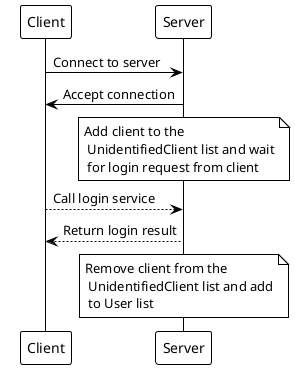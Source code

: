 @startuml
!theme plain
participant "Client" as C
participant "Server" as S

C -> S: Connect to server
S -> C: Accept connection
note over S: Add client to the\n UnidentifiedClient list and wait\n for login request from client
C --> S: Call login service
S --> C: Return login result
note over S: Remove client from the\n UnidentifiedClient list and add\n to User list
@enduml